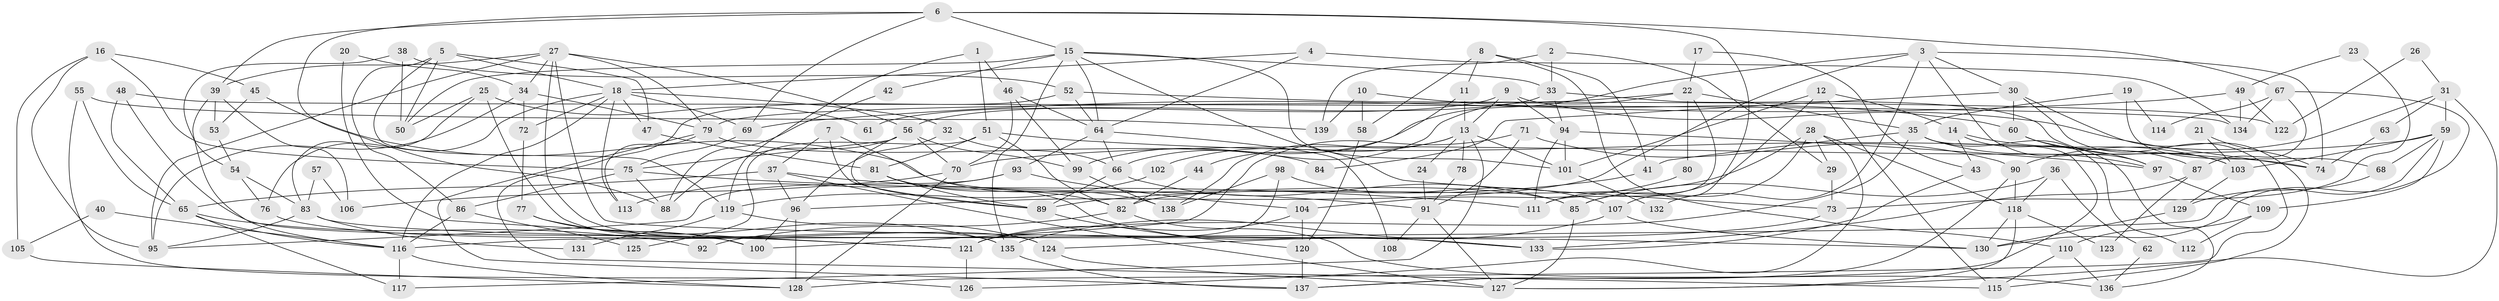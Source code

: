 // coarse degree distribution, {8: 0.10714285714285714, 2: 0.05952380952380952, 6: 0.15476190476190477, 7: 0.047619047619047616, 5: 0.20238095238095238, 4: 0.20238095238095238, 3: 0.16666666666666666, 10: 0.023809523809523808, 9: 0.03571428571428571}
// Generated by graph-tools (version 1.1) at 2025/37/03/04/25 23:37:14]
// undirected, 139 vertices, 278 edges
graph export_dot {
  node [color=gray90,style=filled];
  1;
  2;
  3;
  4;
  5;
  6;
  7;
  8;
  9;
  10;
  11;
  12;
  13;
  14;
  15;
  16;
  17;
  18;
  19;
  20;
  21;
  22;
  23;
  24;
  25;
  26;
  27;
  28;
  29;
  30;
  31;
  32;
  33;
  34;
  35;
  36;
  37;
  38;
  39;
  40;
  41;
  42;
  43;
  44;
  45;
  46;
  47;
  48;
  49;
  50;
  51;
  52;
  53;
  54;
  55;
  56;
  57;
  58;
  59;
  60;
  61;
  62;
  63;
  64;
  65;
  66;
  67;
  68;
  69;
  70;
  71;
  72;
  73;
  74;
  75;
  76;
  77;
  78;
  79;
  80;
  81;
  82;
  83;
  84;
  85;
  86;
  87;
  88;
  89;
  90;
  91;
  92;
  93;
  94;
  95;
  96;
  97;
  98;
  99;
  100;
  101;
  102;
  103;
  104;
  105;
  106;
  107;
  108;
  109;
  110;
  111;
  112;
  113;
  114;
  115;
  116;
  117;
  118;
  119;
  120;
  121;
  122;
  123;
  124;
  125;
  126;
  127;
  128;
  129;
  130;
  131;
  132;
  133;
  134;
  135;
  136;
  137;
  138;
  139;
  1 -- 46;
  1 -- 51;
  1 -- 119;
  2 -- 33;
  2 -- 29;
  2 -- 139;
  3 -- 97;
  3 -- 96;
  3 -- 30;
  3 -- 74;
  3 -- 99;
  3 -- 132;
  4 -- 18;
  4 -- 64;
  4 -- 134;
  5 -- 18;
  5 -- 47;
  5 -- 50;
  5 -- 86;
  5 -- 119;
  6 -- 15;
  6 -- 39;
  6 -- 67;
  6 -- 69;
  6 -- 88;
  6 -- 107;
  7 -- 89;
  7 -- 37;
  7 -- 138;
  8 -- 41;
  8 -- 110;
  8 -- 11;
  8 -- 58;
  9 -- 94;
  9 -- 13;
  9 -- 61;
  9 -- 74;
  10 -- 58;
  10 -- 60;
  10 -- 139;
  11 -- 13;
  11 -- 44;
  12 -- 115;
  12 -- 111;
  12 -- 14;
  12 -- 101;
  13 -- 101;
  13 -- 138;
  13 -- 24;
  13 -- 78;
  13 -- 102;
  13 -- 117;
  14 -- 103;
  14 -- 43;
  14 -- 136;
  15 -- 101;
  15 -- 64;
  15 -- 33;
  15 -- 42;
  15 -- 50;
  15 -- 73;
  15 -- 135;
  16 -- 95;
  16 -- 75;
  16 -- 45;
  16 -- 105;
  17 -- 22;
  17 -- 43;
  18 -- 72;
  18 -- 76;
  18 -- 32;
  18 -- 47;
  18 -- 69;
  18 -- 113;
  18 -- 116;
  19 -- 35;
  19 -- 68;
  19 -- 114;
  20 -- 34;
  20 -- 121;
  21 -- 74;
  21 -- 103;
  22 -- 79;
  22 -- 111;
  22 -- 35;
  22 -- 66;
  22 -- 80;
  23 -- 49;
  23 -- 73;
  24 -- 91;
  25 -- 135;
  25 -- 50;
  25 -- 61;
  25 -- 83;
  26 -- 31;
  26 -- 122;
  27 -- 95;
  27 -- 56;
  27 -- 34;
  27 -- 39;
  27 -- 79;
  27 -- 124;
  27 -- 130;
  28 -- 118;
  28 -- 126;
  28 -- 29;
  28 -- 82;
  28 -- 85;
  29 -- 73;
  30 -- 128;
  30 -- 60;
  30 -- 84;
  30 -- 115;
  31 -- 127;
  31 -- 59;
  31 -- 63;
  31 -- 90;
  32 -- 66;
  32 -- 96;
  33 -- 56;
  33 -- 94;
  33 -- 103;
  34 -- 79;
  34 -- 72;
  34 -- 95;
  35 -- 137;
  35 -- 41;
  35 -- 97;
  35 -- 112;
  35 -- 121;
  36 -- 85;
  36 -- 118;
  36 -- 62;
  37 -- 65;
  37 -- 91;
  37 -- 96;
  37 -- 127;
  38 -- 50;
  38 -- 54;
  38 -- 52;
  39 -- 116;
  39 -- 53;
  39 -- 106;
  40 -- 105;
  40 -- 116;
  41 -- 89;
  42 -- 88;
  43 -- 133;
  44 -- 82;
  45 -- 85;
  45 -- 53;
  46 -- 99;
  46 -- 64;
  46 -- 70;
  47 -- 81;
  48 -- 65;
  48 -- 134;
  48 -- 100;
  49 -- 134;
  49 -- 69;
  49 -- 122;
  51 -- 74;
  51 -- 82;
  51 -- 81;
  51 -- 125;
  52 -- 64;
  52 -- 115;
  52 -- 122;
  53 -- 54;
  54 -- 83;
  54 -- 76;
  55 -- 65;
  55 -- 139;
  55 -- 126;
  56 -- 70;
  56 -- 75;
  56 -- 88;
  56 -- 89;
  56 -- 99;
  57 -- 106;
  57 -- 83;
  58 -- 120;
  59 -- 116;
  59 -- 70;
  59 -- 68;
  59 -- 103;
  59 -- 109;
  60 -- 97;
  60 -- 87;
  62 -- 136;
  63 -- 74;
  64 -- 66;
  64 -- 93;
  64 -- 108;
  65 -- 116;
  65 -- 117;
  65 -- 92;
  66 -- 85;
  66 -- 89;
  67 -- 130;
  67 -- 87;
  67 -- 114;
  67 -- 134;
  68 -- 129;
  69 -- 75;
  70 -- 128;
  70 -- 106;
  71 -- 100;
  71 -- 90;
  71 -- 91;
  72 -- 77;
  73 -- 124;
  75 -- 88;
  75 -- 86;
  75 -- 111;
  76 -- 121;
  77 -- 100;
  77 -- 135;
  78 -- 91;
  79 -- 137;
  79 -- 84;
  79 -- 113;
  80 -- 104;
  81 -- 89;
  81 -- 82;
  81 -- 133;
  82 -- 92;
  82 -- 136;
  83 -- 133;
  83 -- 95;
  83 -- 131;
  85 -- 127;
  86 -- 116;
  86 -- 125;
  87 -- 123;
  87 -- 133;
  89 -- 120;
  90 -- 118;
  90 -- 137;
  91 -- 127;
  91 -- 108;
  93 -- 113;
  93 -- 95;
  93 -- 104;
  94 -- 97;
  94 -- 101;
  94 -- 111;
  96 -- 100;
  96 -- 128;
  97 -- 109;
  98 -- 138;
  98 -- 107;
  98 -- 121;
  99 -- 138;
  101 -- 132;
  102 -- 119;
  103 -- 129;
  104 -- 121;
  104 -- 120;
  105 -- 128;
  107 -- 135;
  107 -- 130;
  109 -- 110;
  109 -- 112;
  110 -- 136;
  110 -- 115;
  116 -- 117;
  116 -- 128;
  118 -- 127;
  118 -- 130;
  118 -- 123;
  119 -- 124;
  119 -- 131;
  120 -- 137;
  121 -- 126;
  124 -- 127;
  129 -- 130;
  135 -- 137;
}
